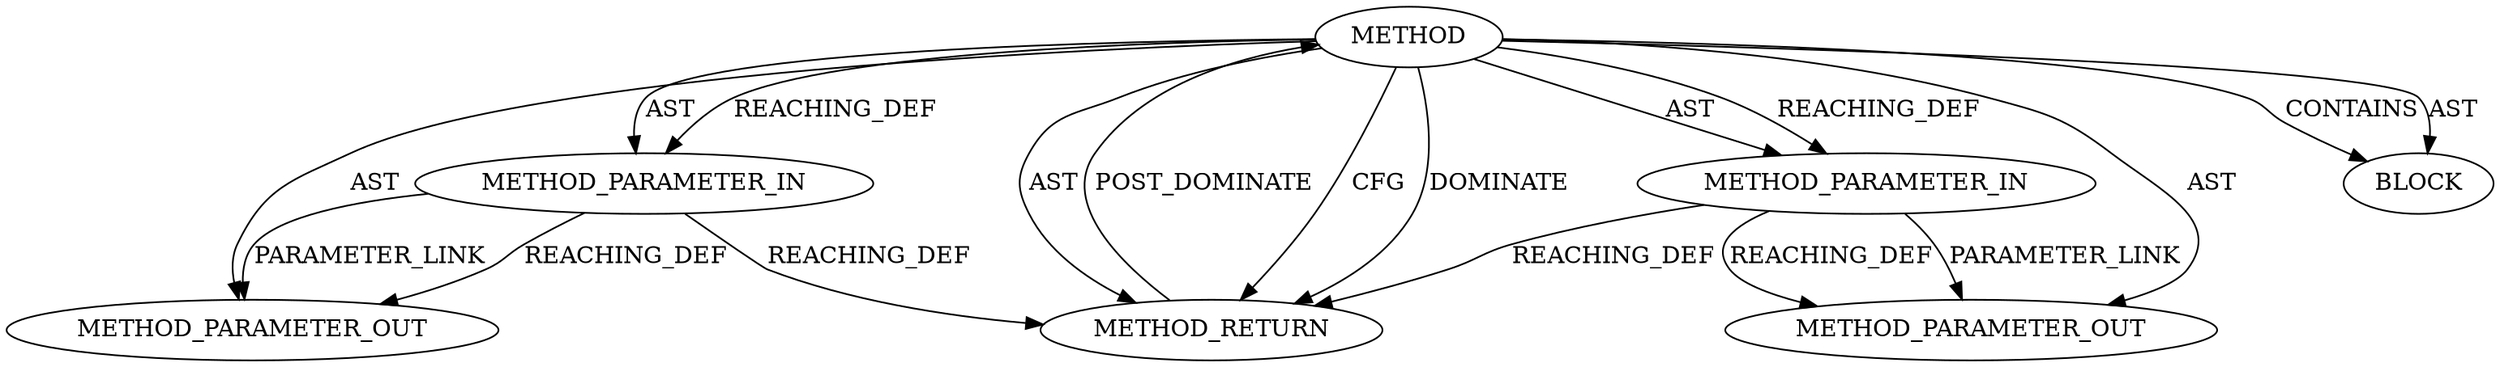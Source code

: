 digraph {
  13572 [label=METHOD_PARAMETER_OUT ORDER=2 CODE="p2" IS_VARIADIC=false TYPE_FULL_NAME="ANY" EVALUATION_STRATEGY="BY_VALUE" INDEX=2 NAME="p2"]
  12738 [label=METHOD_RETURN ORDER=2 CODE="RET" TYPE_FULL_NAME="ANY" EVALUATION_STRATEGY="BY_VALUE"]
  12737 [label=BLOCK ORDER=1 ARGUMENT_INDEX=1 CODE="<empty>" TYPE_FULL_NAME="ANY"]
  12734 [label=METHOD AST_PARENT_TYPE="NAMESPACE_BLOCK" AST_PARENT_FULL_NAME="<global>" ORDER=0 CODE="<empty>" FULL_NAME="calc_pages_for" IS_EXTERNAL=true FILENAME="<empty>" SIGNATURE="" NAME="calc_pages_for"]
  13571 [label=METHOD_PARAMETER_OUT ORDER=1 CODE="p1" IS_VARIADIC=false TYPE_FULL_NAME="ANY" EVALUATION_STRATEGY="BY_VALUE" INDEX=1 NAME="p1"]
  12736 [label=METHOD_PARAMETER_IN ORDER=2 CODE="p2" IS_VARIADIC=false TYPE_FULL_NAME="ANY" EVALUATION_STRATEGY="BY_VALUE" INDEX=2 NAME="p2"]
  12735 [label=METHOD_PARAMETER_IN ORDER=1 CODE="p1" IS_VARIADIC=false TYPE_FULL_NAME="ANY" EVALUATION_STRATEGY="BY_VALUE" INDEX=1 NAME="p1"]
  12735 -> 13571 [label=REACHING_DEF VARIABLE="p1"]
  12738 -> 12734 [label=POST_DOMINATE ]
  12734 -> 12737 [label=CONTAINS ]
  12735 -> 12738 [label=REACHING_DEF VARIABLE="p1"]
  12736 -> 13572 [label=PARAMETER_LINK ]
  12734 -> 12738 [label=CFG ]
  12735 -> 13571 [label=PARAMETER_LINK ]
  12734 -> 13572 [label=AST ]
  12734 -> 12735 [label=AST ]
  12734 -> 12736 [label=AST ]
  12734 -> 12735 [label=REACHING_DEF VARIABLE=""]
  12734 -> 12738 [label=DOMINATE ]
  12734 -> 12737 [label=AST ]
  12734 -> 12738 [label=AST ]
  12736 -> 13572 [label=REACHING_DEF VARIABLE="p2"]
  12734 -> 12736 [label=REACHING_DEF VARIABLE=""]
  12736 -> 12738 [label=REACHING_DEF VARIABLE="p2"]
  12734 -> 13571 [label=AST ]
}
